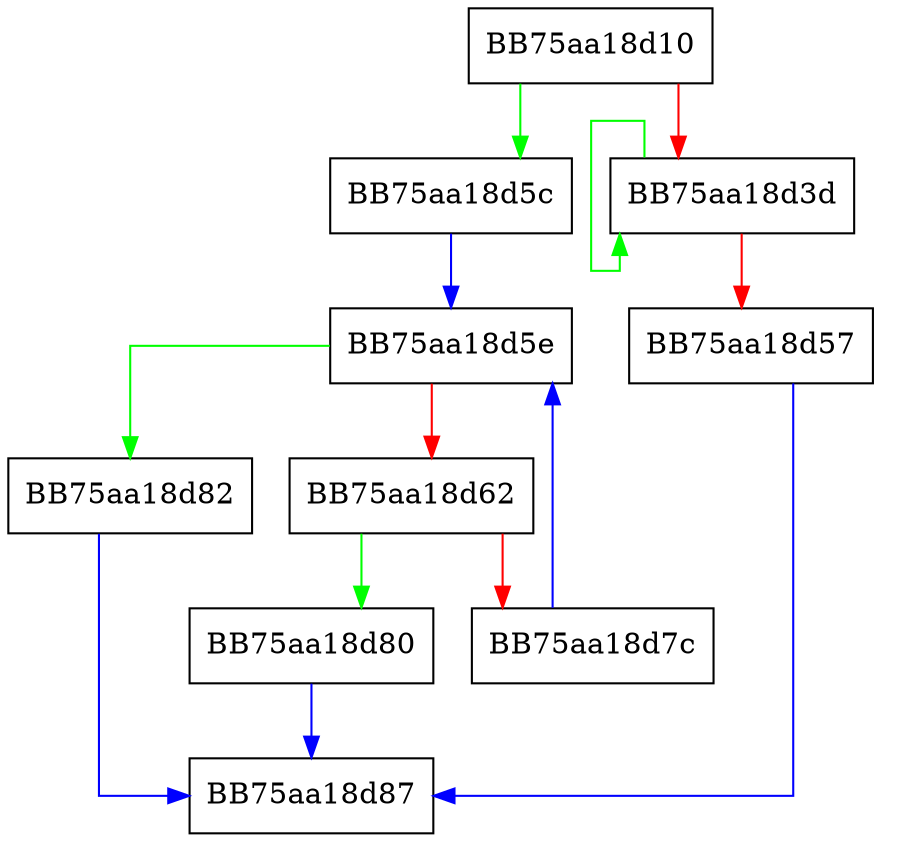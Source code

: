 digraph GiveInfos {
  node [shape="box"];
  graph [splines=ortho];
  BB75aa18d10 -> BB75aa18d5c [color="green"];
  BB75aa18d10 -> BB75aa18d3d [color="red"];
  BB75aa18d3d -> BB75aa18d3d [color="green"];
  BB75aa18d3d -> BB75aa18d57 [color="red"];
  BB75aa18d57 -> BB75aa18d87 [color="blue"];
  BB75aa18d5c -> BB75aa18d5e [color="blue"];
  BB75aa18d5e -> BB75aa18d82 [color="green"];
  BB75aa18d5e -> BB75aa18d62 [color="red"];
  BB75aa18d62 -> BB75aa18d80 [color="green"];
  BB75aa18d62 -> BB75aa18d7c [color="red"];
  BB75aa18d7c -> BB75aa18d5e [color="blue"];
  BB75aa18d80 -> BB75aa18d87 [color="blue"];
  BB75aa18d82 -> BB75aa18d87 [color="blue"];
}